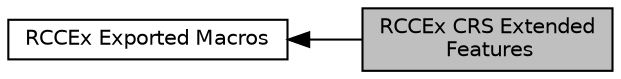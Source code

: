 digraph "RCCEx CRS Extended Features"
{
  edge [fontname="Helvetica",fontsize="10",labelfontname="Helvetica",labelfontsize="10"];
  node [fontname="Helvetica",fontsize="10",shape=box];
  rankdir=LR;
  Node1 [label="RCCEx CRS Extended\l Features",height=0.2,width=0.4,color="black", fillcolor="grey75", style="filled", fontcolor="black",tooltip=" "];
  Node2 [label="RCCEx Exported Macros",height=0.2,width=0.4,color="black", fillcolor="white", style="filled",URL="$group___r_c_c_ex___exported___macros.html",tooltip=" "];
  Node2->Node1 [shape=plaintext, dir="back", style="solid"];
}
